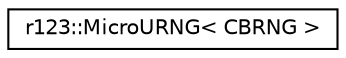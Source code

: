 digraph "Graphical Class Hierarchy"
{
  edge [fontname="Helvetica",fontsize="10",labelfontname="Helvetica",labelfontsize="10"];
  node [fontname="Helvetica",fontsize="10",shape=record];
  rankdir="LR";
  Node1 [label="r123::MicroURNG\< CBRNG \>",height=0.2,width=0.4,color="black", fillcolor="white", style="filled",URL="$classr123_1_1_micro_u_r_n_g.html"];
}
